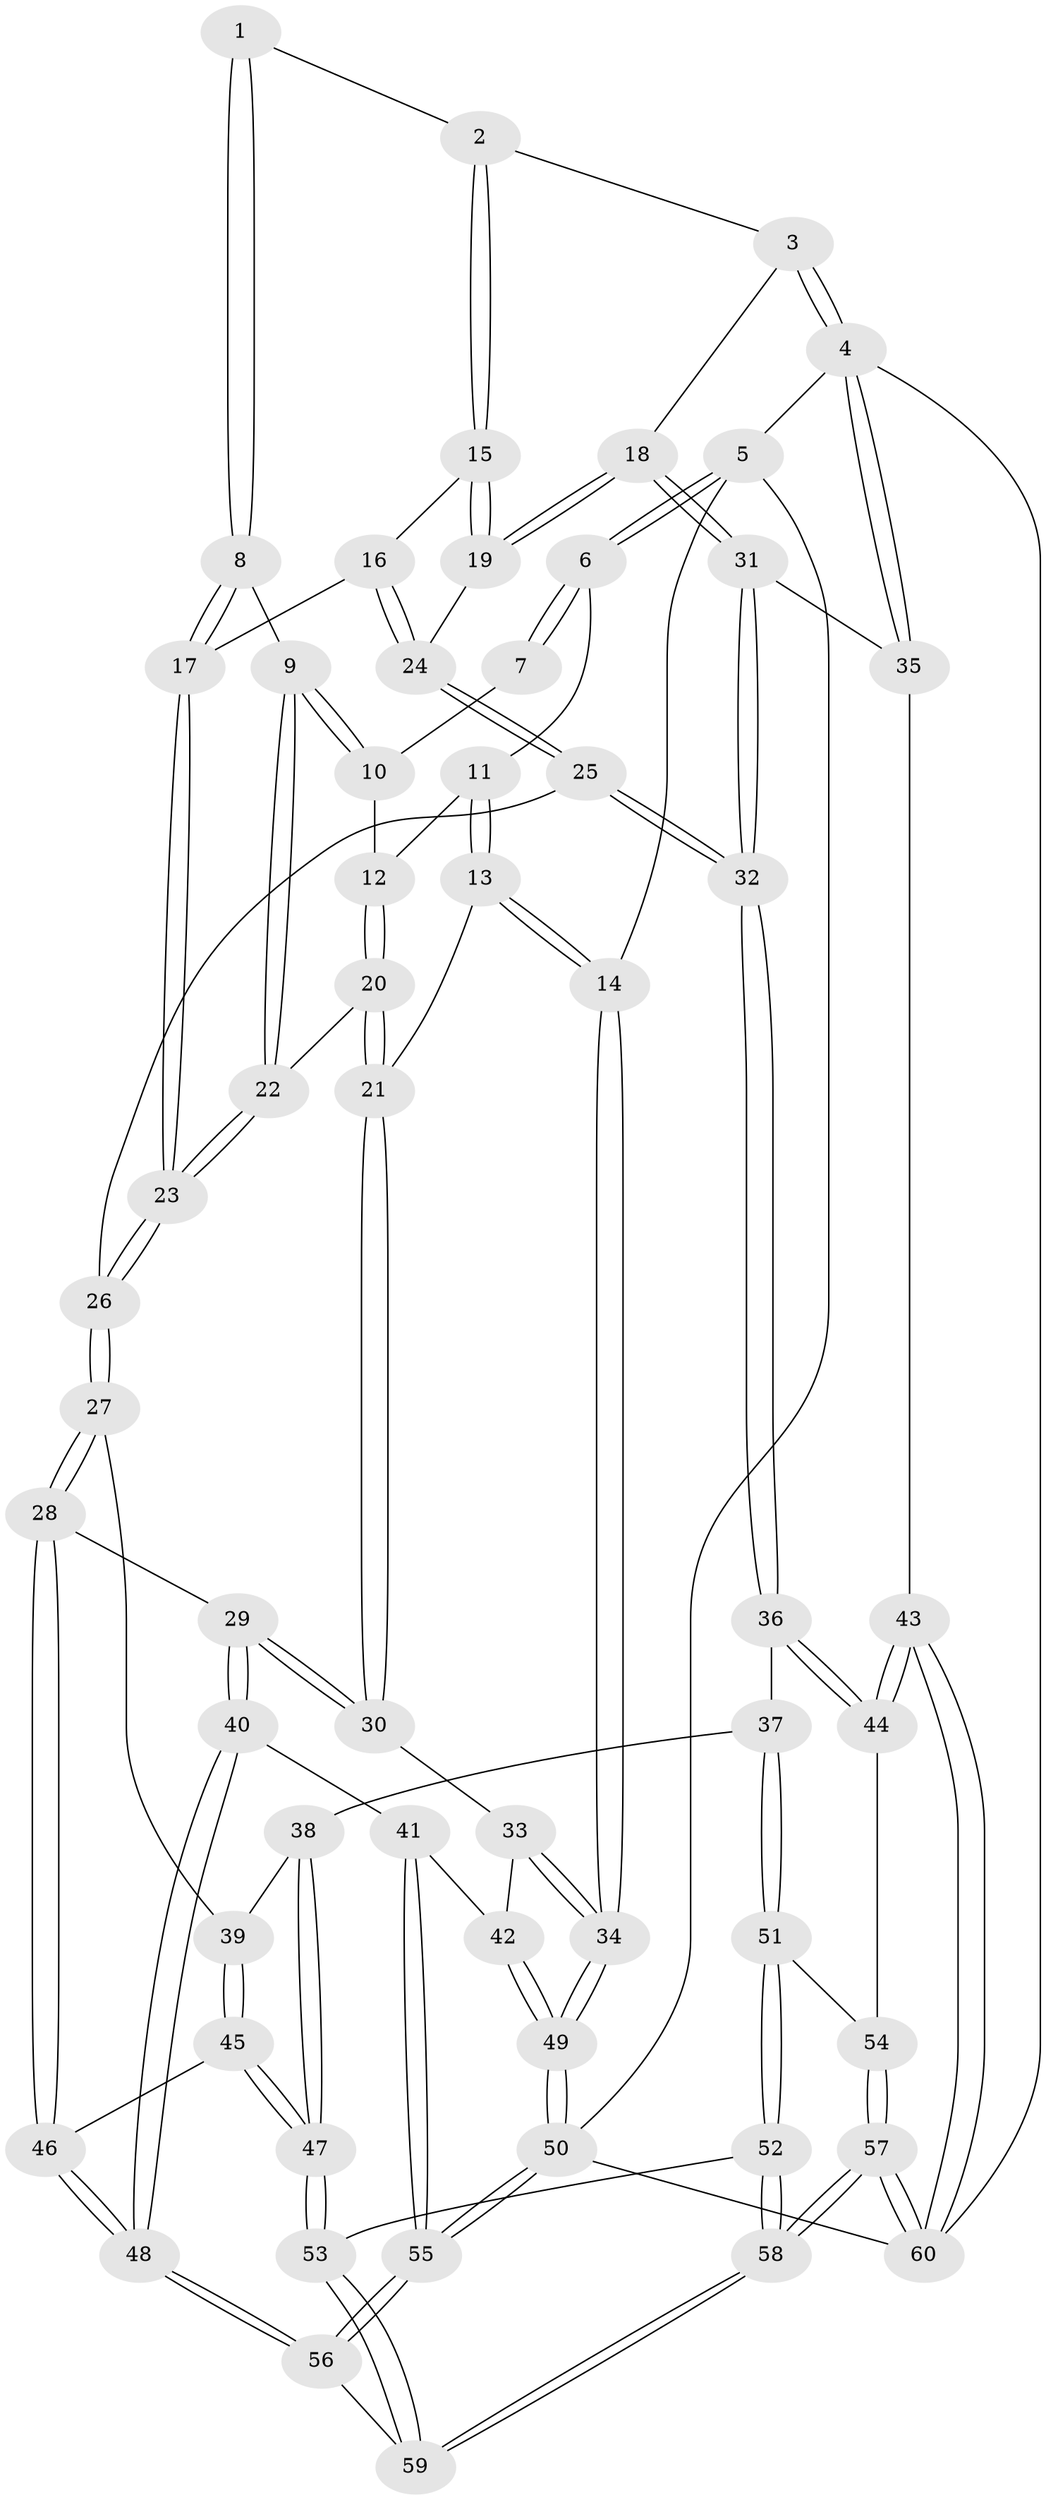 // coarse degree distribution, {3: 0.11428571428571428, 5: 0.22857142857142856, 4: 0.5714285714285714, 2: 0.02857142857142857, 6: 0.05714285714285714}
// Generated by graph-tools (version 1.1) at 2025/42/03/06/25 10:42:31]
// undirected, 60 vertices, 147 edges
graph export_dot {
graph [start="1"]
  node [color=gray90,style=filled];
  1 [pos="+0.4743643386250939+0"];
  2 [pos="+0.7703751184118666+0"];
  3 [pos="+0.7764446003135077+0"];
  4 [pos="+1+0"];
  5 [pos="+0+0"];
  6 [pos="+0+0"];
  7 [pos="+0.28900343817863244+0"];
  8 [pos="+0.4762212312368098+0.13290940451720418"];
  9 [pos="+0.39452699555174575+0.13659034314200083"];
  10 [pos="+0.28537508511515886+0"];
  11 [pos="+0.07025146906572952+0.06619177953829927"];
  12 [pos="+0.21730967205815074+0.06397919286908778"];
  13 [pos="+0.019134508169121083+0.23288303571295302"];
  14 [pos="+0+0.2377356472245523"];
  15 [pos="+0.7395120725479686+0"];
  16 [pos="+0.6171520074393578+0.16773746262565534"];
  17 [pos="+0.5222293603265324+0.16336448904984174"];
  18 [pos="+1+0.27368385923848737"];
  19 [pos="+0.8314192389729903+0.2212087836669216"];
  20 [pos="+0.22731130476718894+0.2050359761337552"];
  21 [pos="+0.13782352839381565+0.27801936249410586"];
  22 [pos="+0.3065887989362591+0.21139188209035611"];
  23 [pos="+0.4210179671988969+0.33728964884784524"];
  24 [pos="+0.6680009225328077+0.27606662121889086"];
  25 [pos="+0.6612746952006667+0.3290208324852024"];
  26 [pos="+0.4310006252964304+0.3773792435535593"];
  27 [pos="+0.3906027847976539+0.47631831741329006"];
  28 [pos="+0.3007011375208997+0.5063257621662816"];
  29 [pos="+0.25025937450175395+0.5015166514392128"];
  30 [pos="+0.16436358597298642+0.3991180333042386"];
  31 [pos="+1+0.2978161418755156"];
  32 [pos="+0.7396943749136928+0.4881036700358787"];
  33 [pos="+0.07386236390933326+0.442218814437727"];
  34 [pos="+0+0.5001497357037118"];
  35 [pos="+1+0.3159529831600568"];
  36 [pos="+0.7386376074646074+0.4937349295786588"];
  37 [pos="+0.7037308486133419+0.558128869410636"];
  38 [pos="+0.5687924745416104+0.5465625269758685"];
  39 [pos="+0.4433501846306215+0.5135365543418237"];
  40 [pos="+0.1401974208995558+0.6374839595183874"];
  41 [pos="+0.1251684092123378+0.6427160823275794"];
  42 [pos="+0.02407589173047279+0.6085847617317938"];
  43 [pos="+1+0.6648893818585091"];
  44 [pos="+1+0.653598437414889"];
  45 [pos="+0.4646064428419722+0.7458666648922357"];
  46 [pos="+0.3244652688413038+0.6083707121402882"];
  47 [pos="+0.4684343673691625+0.7561270514999756"];
  48 [pos="+0.30077479443904237+0.829800568426615"];
  49 [pos="+0+0.5760886125735678"];
  50 [pos="+0+1"];
  51 [pos="+0.7130755351909579+0.6365098164374347"];
  52 [pos="+0.6967291537330993+0.6658119531511397"];
  53 [pos="+0.4688253991718859+0.7580627078566095"];
  54 [pos="+0.7827724077980462+0.6742279262221716"];
  55 [pos="+0+1"];
  56 [pos="+0.3471861869713887+0.9487880513802712"];
  57 [pos="+1+1"];
  58 [pos="+0.6757352929798738+1"];
  59 [pos="+0.3930294804974705+0.9404173821656997"];
  60 [pos="+1+1"];
  1 -- 2;
  1 -- 8;
  1 -- 8;
  2 -- 3;
  2 -- 15;
  2 -- 15;
  3 -- 4;
  3 -- 4;
  3 -- 18;
  4 -- 5;
  4 -- 35;
  4 -- 35;
  4 -- 60;
  5 -- 6;
  5 -- 6;
  5 -- 14;
  5 -- 50;
  6 -- 7;
  6 -- 7;
  6 -- 11;
  7 -- 10;
  8 -- 9;
  8 -- 17;
  8 -- 17;
  9 -- 10;
  9 -- 10;
  9 -- 22;
  9 -- 22;
  10 -- 12;
  11 -- 12;
  11 -- 13;
  11 -- 13;
  12 -- 20;
  12 -- 20;
  13 -- 14;
  13 -- 14;
  13 -- 21;
  14 -- 34;
  14 -- 34;
  15 -- 16;
  15 -- 19;
  15 -- 19;
  16 -- 17;
  16 -- 24;
  16 -- 24;
  17 -- 23;
  17 -- 23;
  18 -- 19;
  18 -- 19;
  18 -- 31;
  18 -- 31;
  19 -- 24;
  20 -- 21;
  20 -- 21;
  20 -- 22;
  21 -- 30;
  21 -- 30;
  22 -- 23;
  22 -- 23;
  23 -- 26;
  23 -- 26;
  24 -- 25;
  24 -- 25;
  25 -- 26;
  25 -- 32;
  25 -- 32;
  26 -- 27;
  26 -- 27;
  27 -- 28;
  27 -- 28;
  27 -- 39;
  28 -- 29;
  28 -- 46;
  28 -- 46;
  29 -- 30;
  29 -- 30;
  29 -- 40;
  29 -- 40;
  30 -- 33;
  31 -- 32;
  31 -- 32;
  31 -- 35;
  32 -- 36;
  32 -- 36;
  33 -- 34;
  33 -- 34;
  33 -- 42;
  34 -- 49;
  34 -- 49;
  35 -- 43;
  36 -- 37;
  36 -- 44;
  36 -- 44;
  37 -- 38;
  37 -- 51;
  37 -- 51;
  38 -- 39;
  38 -- 47;
  38 -- 47;
  39 -- 45;
  39 -- 45;
  40 -- 41;
  40 -- 48;
  40 -- 48;
  41 -- 42;
  41 -- 55;
  41 -- 55;
  42 -- 49;
  42 -- 49;
  43 -- 44;
  43 -- 44;
  43 -- 60;
  43 -- 60;
  44 -- 54;
  45 -- 46;
  45 -- 47;
  45 -- 47;
  46 -- 48;
  46 -- 48;
  47 -- 53;
  47 -- 53;
  48 -- 56;
  48 -- 56;
  49 -- 50;
  49 -- 50;
  50 -- 55;
  50 -- 55;
  50 -- 60;
  51 -- 52;
  51 -- 52;
  51 -- 54;
  52 -- 53;
  52 -- 58;
  52 -- 58;
  53 -- 59;
  53 -- 59;
  54 -- 57;
  54 -- 57;
  55 -- 56;
  55 -- 56;
  56 -- 59;
  57 -- 58;
  57 -- 58;
  57 -- 60;
  57 -- 60;
  58 -- 59;
  58 -- 59;
}
